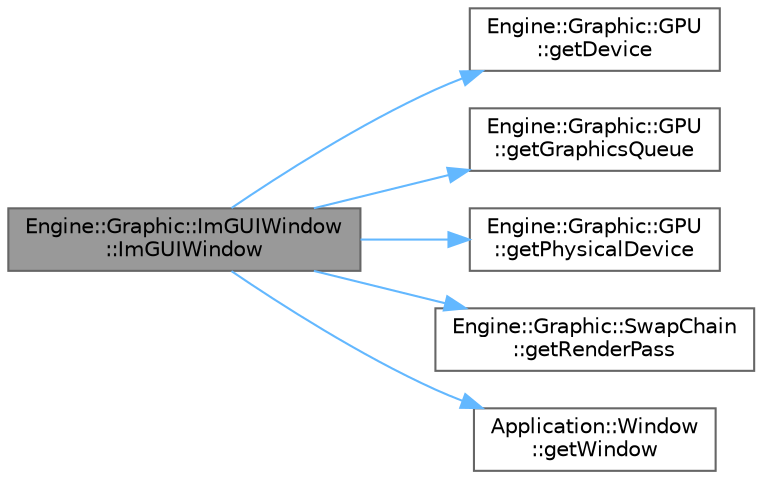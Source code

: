 digraph "Engine::Graphic::ImGUIWindow::ImGUIWindow"
{
 // LATEX_PDF_SIZE
  bgcolor="transparent";
  edge [fontname=Helvetica,fontsize=10,labelfontname=Helvetica,labelfontsize=10];
  node [fontname=Helvetica,fontsize=10,shape=box,height=0.2,width=0.4];
  rankdir="LR";
  Node1 [id="Node000001",label="Engine::Graphic::ImGUIWindow\l::ImGUIWindow",height=0.2,width=0.4,color="gray40", fillcolor="grey60", style="filled", fontcolor="black",tooltip="Constructor."];
  Node1 -> Node2 [id="edge1_Node000001_Node000002",color="steelblue1",style="solid",tooltip=" "];
  Node2 [id="Node000002",label="Engine::Graphic::GPU\l::getDevice",height=0.2,width=0.4,color="grey40", fillcolor="white", style="filled",URL="$class_engine_1_1_graphic_1_1_g_p_u.html#a71e06e900cb62b0e705845e6b6db1449",tooltip="Obtiene el dispositivo lógico."];
  Node1 -> Node3 [id="edge2_Node000001_Node000003",color="steelblue1",style="solid",tooltip=" "];
  Node3 [id="Node000003",label="Engine::Graphic::GPU\l::getGraphicsQueue",height=0.2,width=0.4,color="grey40", fillcolor="white", style="filled",URL="$class_engine_1_1_graphic_1_1_g_p_u.html#aad52d7ebec691a67d69aaa7961bd998f",tooltip="Obtiene la cola de gráficos."];
  Node1 -> Node4 [id="edge3_Node000001_Node000004",color="steelblue1",style="solid",tooltip=" "];
  Node4 [id="Node000004",label="Engine::Graphic::GPU\l::getPhysicalDevice",height=0.2,width=0.4,color="grey40", fillcolor="white", style="filled",URL="$class_engine_1_1_graphic_1_1_g_p_u.html#af42e75ac35e357d9c56d45bc81a820e3",tooltip="Obtiene el dispositivo físico."];
  Node1 -> Node5 [id="edge4_Node000001_Node000005",color="steelblue1",style="solid",tooltip=" "];
  Node5 [id="Node000005",label="Engine::Graphic::SwapChain\l::getRenderPass",height=0.2,width=0.4,color="grey40", fillcolor="white", style="filled",URL="$class_engine_1_1_graphic_1_1_swap_chain.html#a8e9760de56d7458d4305bf4f4cbdd300",tooltip="Obtiene el render pass asociado al swap chain."];
  Node1 -> Node6 [id="edge5_Node000001_Node000006",color="steelblue1",style="solid",tooltip=" "];
  Node6 [id="Node000006",label="Application::Window\l::getWindow",height=0.2,width=0.4,color="grey40", fillcolor="white", style="filled",URL="$class_application_1_1_window.html#a0894597d7c39be5ac303ee241e7d08a0",tooltip=" "];
}

